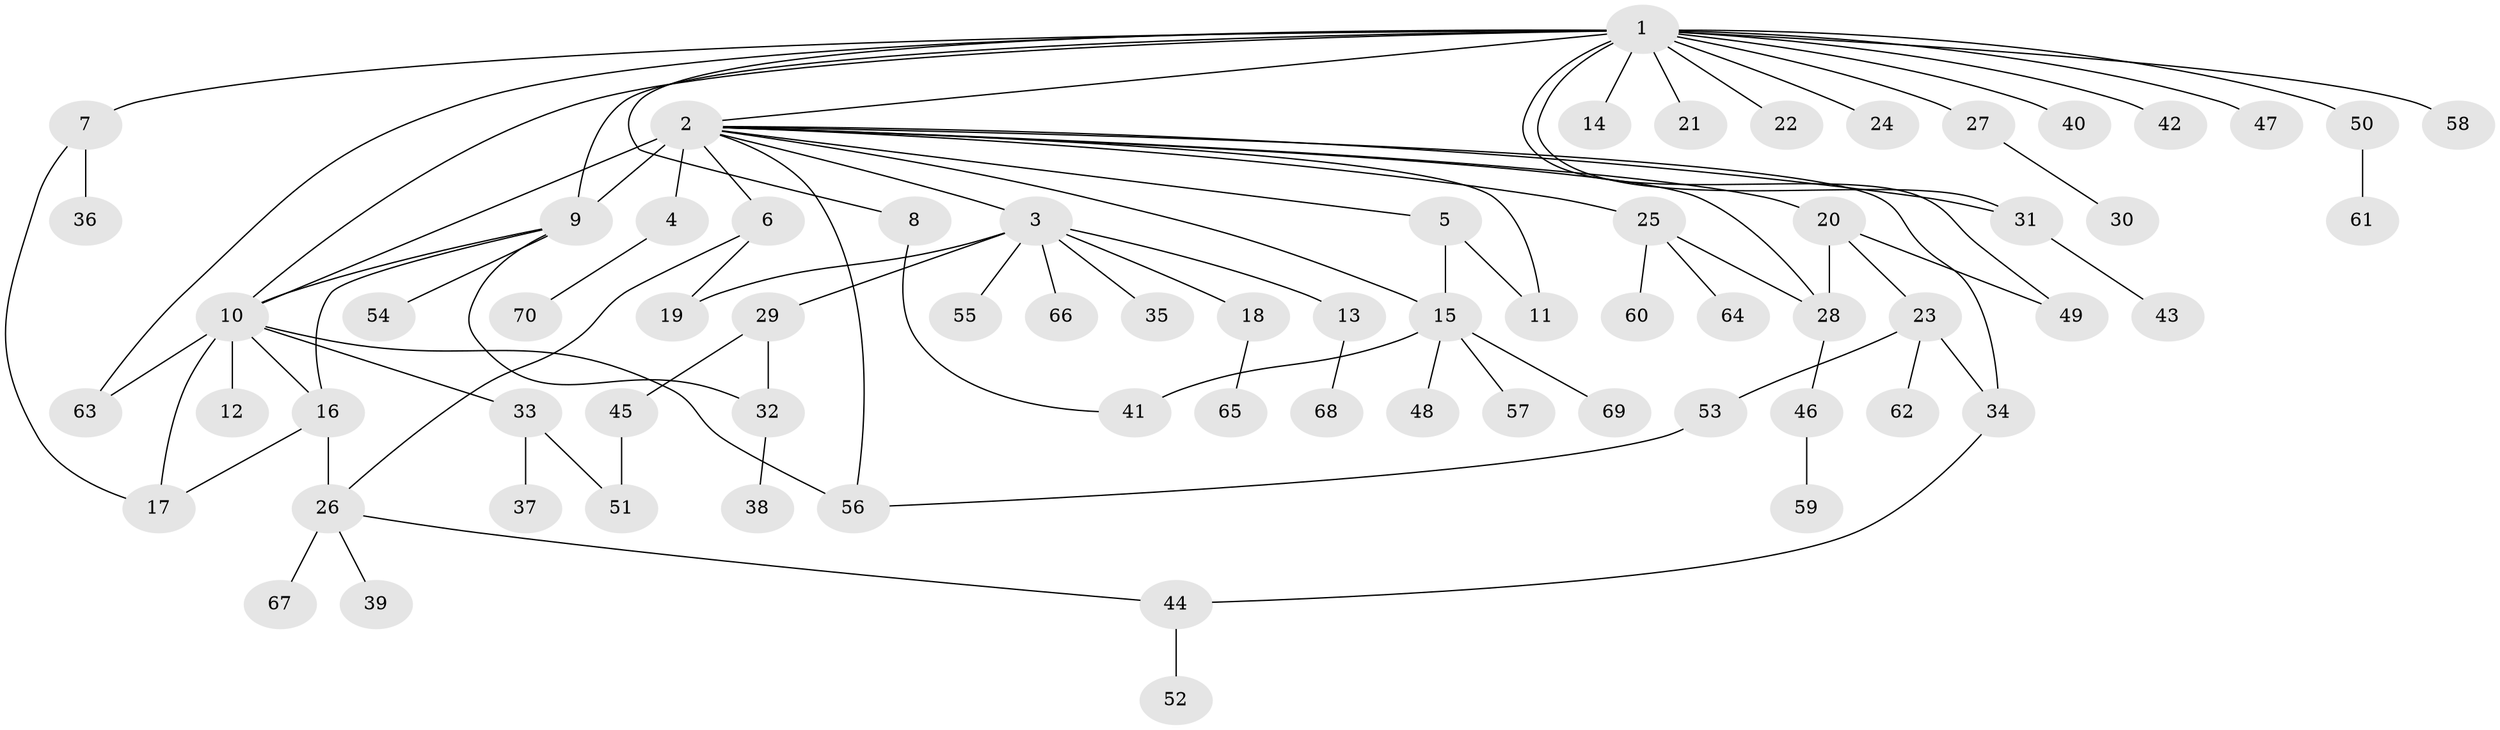 // original degree distribution, {19: 0.007194244604316547, 31: 0.007194244604316547, 9: 0.007194244604316547, 3: 0.1079136690647482, 4: 0.04316546762589928, 5: 0.02877697841726619, 2: 0.23741007194244604, 15: 0.007194244604316547, 1: 0.5323741007194245, 6: 0.014388489208633094, 11: 0.007194244604316547}
// Generated by graph-tools (version 1.1) at 2025/35/03/09/25 02:35:27]
// undirected, 70 vertices, 91 edges
graph export_dot {
graph [start="1"]
  node [color=gray90,style=filled];
  1;
  2;
  3;
  4;
  5;
  6;
  7;
  8;
  9;
  10;
  11;
  12;
  13;
  14;
  15;
  16;
  17;
  18;
  19;
  20;
  21;
  22;
  23;
  24;
  25;
  26;
  27;
  28;
  29;
  30;
  31;
  32;
  33;
  34;
  35;
  36;
  37;
  38;
  39;
  40;
  41;
  42;
  43;
  44;
  45;
  46;
  47;
  48;
  49;
  50;
  51;
  52;
  53;
  54;
  55;
  56;
  57;
  58;
  59;
  60;
  61;
  62;
  63;
  64;
  65;
  66;
  67;
  68;
  69;
  70;
  1 -- 2 [weight=1.0];
  1 -- 7 [weight=1.0];
  1 -- 8 [weight=1.0];
  1 -- 9 [weight=1.0];
  1 -- 10 [weight=1.0];
  1 -- 14 [weight=1.0];
  1 -- 21 [weight=1.0];
  1 -- 22 [weight=1.0];
  1 -- 24 [weight=1.0];
  1 -- 27 [weight=1.0];
  1 -- 31 [weight=1.0];
  1 -- 40 [weight=1.0];
  1 -- 42 [weight=1.0];
  1 -- 47 [weight=1.0];
  1 -- 49 [weight=1.0];
  1 -- 50 [weight=1.0];
  1 -- 58 [weight=1.0];
  1 -- 63 [weight=1.0];
  2 -- 3 [weight=1.0];
  2 -- 4 [weight=1.0];
  2 -- 5 [weight=1.0];
  2 -- 6 [weight=1.0];
  2 -- 9 [weight=15.0];
  2 -- 10 [weight=1.0];
  2 -- 11 [weight=2.0];
  2 -- 15 [weight=1.0];
  2 -- 20 [weight=1.0];
  2 -- 25 [weight=1.0];
  2 -- 28 [weight=1.0];
  2 -- 31 [weight=1.0];
  2 -- 34 [weight=1.0];
  2 -- 56 [weight=1.0];
  3 -- 13 [weight=1.0];
  3 -- 18 [weight=1.0];
  3 -- 19 [weight=1.0];
  3 -- 29 [weight=1.0];
  3 -- 35 [weight=1.0];
  3 -- 55 [weight=1.0];
  3 -- 66 [weight=1.0];
  4 -- 70 [weight=1.0];
  5 -- 11 [weight=1.0];
  5 -- 15 [weight=1.0];
  6 -- 19 [weight=1.0];
  6 -- 26 [weight=1.0];
  7 -- 17 [weight=1.0];
  7 -- 36 [weight=2.0];
  8 -- 41 [weight=1.0];
  9 -- 10 [weight=1.0];
  9 -- 16 [weight=2.0];
  9 -- 32 [weight=1.0];
  9 -- 54 [weight=1.0];
  10 -- 12 [weight=5.0];
  10 -- 16 [weight=1.0];
  10 -- 17 [weight=1.0];
  10 -- 33 [weight=1.0];
  10 -- 56 [weight=2.0];
  10 -- 63 [weight=1.0];
  13 -- 68 [weight=1.0];
  15 -- 41 [weight=2.0];
  15 -- 48 [weight=1.0];
  15 -- 57 [weight=1.0];
  15 -- 69 [weight=1.0];
  16 -- 17 [weight=1.0];
  16 -- 26 [weight=6.0];
  18 -- 65 [weight=1.0];
  20 -- 23 [weight=1.0];
  20 -- 28 [weight=1.0];
  20 -- 49 [weight=2.0];
  23 -- 34 [weight=2.0];
  23 -- 53 [weight=1.0];
  23 -- 62 [weight=1.0];
  25 -- 28 [weight=1.0];
  25 -- 60 [weight=1.0];
  25 -- 64 [weight=1.0];
  26 -- 39 [weight=1.0];
  26 -- 44 [weight=1.0];
  26 -- 67 [weight=1.0];
  27 -- 30 [weight=1.0];
  28 -- 46 [weight=1.0];
  29 -- 32 [weight=1.0];
  29 -- 45 [weight=1.0];
  31 -- 43 [weight=1.0];
  32 -- 38 [weight=1.0];
  33 -- 37 [weight=1.0];
  33 -- 51 [weight=1.0];
  34 -- 44 [weight=1.0];
  44 -- 52 [weight=2.0];
  45 -- 51 [weight=1.0];
  46 -- 59 [weight=1.0];
  50 -- 61 [weight=1.0];
  53 -- 56 [weight=2.0];
}
